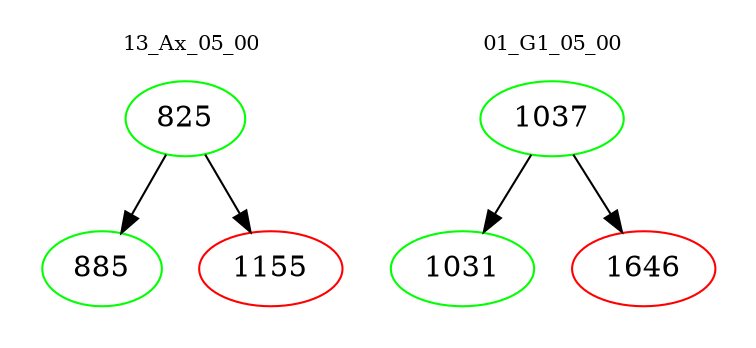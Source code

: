 digraph{
subgraph cluster_0 {
color = white
label = "13_Ax_05_00";
fontsize=10;
T0_825 [label="825", color="green"]
T0_825 -> T0_885 [color="black"]
T0_885 [label="885", color="green"]
T0_825 -> T0_1155 [color="black"]
T0_1155 [label="1155", color="red"]
}
subgraph cluster_1 {
color = white
label = "01_G1_05_00";
fontsize=10;
T1_1037 [label="1037", color="green"]
T1_1037 -> T1_1031 [color="black"]
T1_1031 [label="1031", color="green"]
T1_1037 -> T1_1646 [color="black"]
T1_1646 [label="1646", color="red"]
}
}
